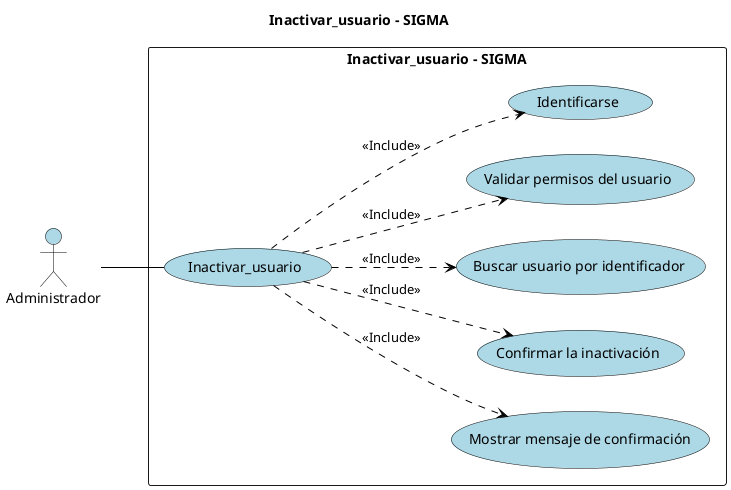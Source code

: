 @startuml InactivarUsuario
title Inactivar_usuario - SIGMA
left to right direction
skinparam backgroundColor White
skinparam usecase {
    BackgroundColor #ADD8E6
    BorderColor Black
    ArrowColor Black
}

actor Administrador

skinparam actor {
    BackgroundColor #ADD8E6
    BorderColor Black
    FontColor Black
}

rectangle "Inactivar_usuario - SIGMA" {
    usecase "Inactivar_usuario" as AU
    usecase "Mostrar mensaje de confirmación" as MC
    usecase "Confirmar la inactivación" as VD
    usecase "Buscar usuario por identificador" as SU
    usecase "Validar permisos del usuario" as VP
    usecase "Identificarse" as ID
}

Administrador -- AU

AU ..> ID : <<Include>>
AU ..> VP : <<Include>>
AU ..> SU : <<Include>>
AU ..> VD : <<Include>>
AU ..> MC : <<Include>>

@enduml
